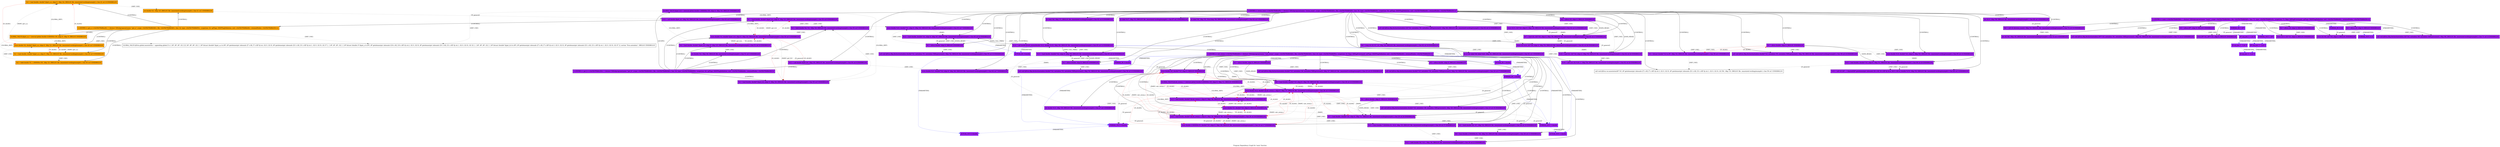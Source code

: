 digraph "Program Dependency Graph for 'main' function" {
  label="Program Dependency Graph for 'main' function";
  graph [ splines=true ]
    Node0x55b7f5db26f0 [shape="record",label="{  %3 = load double, double* @get_a.a, align 8, !dbg !24, DBGLOC file ./annotated-working/example1.c line 41 col 10 ENDDBGLOC}",enclave="orange",fillcolor="orange",style="filled"];
    Node0x55b7f5db2720 [shape="record",label="{  ret double %3, !dbg !25, DBGLOC file ./annotated-working/example1.c line 41 col 3 ENDDBGLOC}",enclave="orange",fillcolor="orange",style="filled"];
    Node0x55b7f5db2750 [shape="record",label="{  store double %2, double* @get_a.a, align 8, !dbg !23, DBGLOC file ./annotated-working/example1.c line 40 col 5 ENDDBGLOC}",enclave="orange",fillcolor="orange",style="filled"];
    Node0x55b7f5db14b0 [shape="record",label="{  %2 = fadd double %1, 1.000000e+00, !dbg !23, DBGLOC file ./annotated-working/example1.c line 40 col 5 ENDDBGLOC}",enclave="orange",fillcolor="orange",style="filled"];
    Node0x55b7f5db2830 [shape="record",label="{  %1 = load double, double* @get_a.a, align 8, !dbg !23, DBGLOC file ./annotated-working/example1.c line 40 col 5 ENDDBGLOC}",enclave="orange",fillcolor="orange",style="filled"];
    Node0x55b7f5db2930 [shape="record",label="{\<\<ENTRY\>\> get_a \<\<0x55b7f5d9bcd0\> = distinct !DISubprogram(name: \"get_a\", scope: \<0x55b7f5d9b5d0\>, file: \<0x55b7f5d9b5d0\>, line: 32, type: \<0x55b7f5d9b850\>, scopeLine: 32, spFlags: DISPFlagDefinition, unit: \<0x55b7f5d9bb48\>, retainedNodes: \<0x55b7f5d9b430\>)\>}",annotation="orange",taint="XDLINKAGE_GET_A",dbginfo="Name: get_a on line 32 column None (function)",enclave="orange",fillcolor="orange",style="filled"];
    Node0x55b7f5db03b0 [shape="record",label="{  %3 = alloca double, align 8, DBGLOC  ENDDBGLOC}",enclave="purple",fillcolor="purple",style="filled"];
    Node0x55b7f5dafbe0 [shape="record",label="{  store double %0, double* %3, align 8, DBGLOC  ENDDBGLOC}",enclave="purple",fillcolor="purple",style="filled"];
    Node0x55b7f5dc1e30 [shape="record",label="{  call void @llvm.dbg.declare(metadata double* %3, metadata !26, metadata !DIExpression()), !dbg !27, DBGLOC file ./annotated-working/example1.c line 23 col 25 ENDDBGLOC}",enclave="purple",fillcolor="purple",style="filled"];
    Node0x55b7f5dc2260 [shape="record",label="{  %6 = load double, double* %3, align 8, !dbg !30, DBGLOC file ./annotated-working/example1.c line 26 col 16 ENDDBGLOC}",enclave="purple",fillcolor="purple",style="filled"];
    Node0x55b7f5dc2230 [shape="record",label="{  %4 = alloca double, align 8, DBGLOC  ENDDBGLOC}",enclave="purple",fillcolor="purple",style="filled"];
    Node0x55b7f5dc2290 [shape="record",label="{  store double %1, double* %4, align 8, DBGLOC  ENDDBGLOC}",enclave="purple",fillcolor="purple",style="filled"];
    Node0x55b7f5dc22c0 [shape="record",label="{  call void @llvm.dbg.declare(metadata double* %4, metadata !28, metadata !DIExpression()), !dbg !29, DBGLOC file ./annotated-working/example1.c line 23 col 35 ENDDBGLOC}",enclave="purple",fillcolor="purple",style="filled"];
    Node0x55b7f5dc2320 [shape="record",label="{  %7 = load double, double* %4, align 8, !dbg !31, DBGLOC file ./annotated-working/example1.c line 26 col 20 ENDDBGLOC}",enclave="purple",fillcolor="purple",style="filled"];
    Node0x55b7f5dc2350 [shape="record",label="{  %5 = alloca double, align 8, DBGLOC  ENDDBGLOC}",enclave="purple",fillcolor="purple",style="filled"];
    Node0x55b7f5dc2380 [shape="record",label="{  call void @llvm.dbg.declare(metadata double* %5, metadata !30, metadata !DIExpression()), !dbg !32, DBGLOC file ./annotated-working/example1.c line 24 col 17 ENDDBGLOC}",enclave="purple",fillcolor="purple",style="filled"];
    Node0x55b7f5dc23b0 [shape="record",label="{  store double 2.500000e-01, double* %5, align 8, !dbg !29, DBGLOC file ./annotated-working/example1.c line 24 col 17 ENDDBGLOC}",enclave="purple",fillcolor="purple",style="filled"];
    Node0x55b7f5dc22f0 [shape="record",label="{  %10 = load double, double* @calc_ewma.c, align 8, !dbg !34, DBGLOC file ./annotated-working/example1.c line 26 col 39 ENDDBGLOC}",enclave="purple",fillcolor="purple",style="filled"];
    Node0x55b7f5dc2550 [shape="record",label="{  %13 = load double, double* @calc_ewma.c, align 8, !dbg !38, DBGLOC file ./annotated-working/example1.c line 27 col 10 ENDDBGLOC}",enclave="purple",fillcolor="purple",style="filled"];
    Node0x55b7f5dc2520 [shape="record",label="{  store double %12, double* @calc_ewma.c, align 8, !dbg !37, DBGLOC file ./annotated-working/example1.c line 26 col 5 ENDDBGLOC}",enclave="purple",fillcolor="purple",style="filled"];
    Node0x55b7f5dc26d0 [shape="record",label="{  %8 = fadd double %6, %7, !dbg !32, DBGLOC file ./annotated-working/example1.c line 26 col 18 ENDDBGLOC}",enclave="purple",fillcolor="purple",style="filled"];
    Node0x55b7f5dc2580 [shape="record",label="{  %9 = fmul double 2.500000e-01, %8, !dbg !33, DBGLOC file ./annotated-working/example1.c line 26 col 13 ENDDBGLOC}",enclave="purple",fillcolor="purple",style="filled"];
    Node0x55b7f5dc2760 [shape="record",label="{  %12 = fadd double %9, %11, !dbg !36, DBGLOC file ./annotated-working/example1.c line 26 col 23 ENDDBGLOC}",enclave="purple",fillcolor="purple",style="filled"];
    Node0x55b7f5dc2790 [shape="record",label="{  %11 = fmul double 7.500000e-01, %10, !dbg !35, DBGLOC file ./annotated-working/example1.c line 26 col 37 ENDDBGLOC}",enclave="purple",fillcolor="purple",style="filled"];
    Node0x55b7f5dc27c0 [shape="record",label="{  ret double %13, !dbg !39, DBGLOC file ./annotated-working/example1.c line 27 col 3 ENDDBGLOC}",enclave="purple",fillcolor="purple",style="filled"];
    Node0x55b7f5dc2b10 [shape="record",label="{\<\<ENTRY\>\> calc_ewma \<\<0x55b7f5d9b4d0\> = distinct !DISubprogram(name: \"calc_ewma\", scope: \<0x55b7f5d9b5d0\>, file: \<0x55b7f5d9b5d0\>, line: 23, type: \<0x55b7f5d9bf50\>, scopeLine: 23, flags: DIFlagPrototyped, spFlags: DISPFlagDefinition, unit: \<0x55b7f5d9bb48\>, retainedNodes: \<0x55b7f5d9b430\>)\>}",enclave="purple",fillcolor="purple",style="filled"];
    Node0x55b7f5dc2da0 [shape="record",color="blue",label="{FORMAL_IN: 0 double}",enclave="purple",fillcolor="purple",style="filled"];
    Node0x55b7f5dc2dd0 [shape="record",color="blue",label="{FORMAL_OUT: 0 double}",enclave="purple",fillcolor="purple",style="filled"];
    Node0x55b7f5dc2730 [shape="record",color="blue",label="{FORMAL_IN: 1 double}",enclave="purple",fillcolor="purple",style="filled"];
    Node0x55b7f5dc2700 [shape="record",color="blue",label="{FORMAL_OUT: 1 double}",enclave="purple",fillcolor="purple",style="filled"];
    Node0x55b7f5dc0220 [shape="record",label="{  %1 = load double, double* @get_b.b, align 8, !dbg !23, DBGLOC file ./annotated-working/example1.c line 50 col 8 ENDDBGLOC}",enclave="purple",fillcolor="purple",style="filled"];
    Node0x55b7f5dc0250 [shape="record",label="{  %3 = fadd double %2, %1, !dbg !24, DBGLOC file ./annotated-working/example1.c line 50 col 5 ENDDBGLOC}",enclave="purple",fillcolor="purple",style="filled"];
    Node0x55b7f5dc0280 [shape="record",label="{  store double %3, double* @get_b.b, align 8, !dbg !24, DBGLOC file ./annotated-working/example1.c line 50 col 5 ENDDBGLOC}",enclave="purple",fillcolor="purple",style="filled"];
    Node0x55b7f5dc02e0 [shape="record",label="{  %2 = load double, double* @get_b.b, align 8, !dbg !24, DBGLOC file ./annotated-working/example1.c line 50 col 5 ENDDBGLOC}",enclave="purple",fillcolor="purple",style="filled"];
    Node0x55b7f5dc0340 [shape="record",label="{  %4 = load double, double* @get_b.b, align 8, !dbg !25, DBGLOC file ./annotated-working/example1.c line 51 col 10 ENDDBGLOC}",enclave="purple",fillcolor="purple",style="filled"];
    Node0x55b7f5dc0400 [shape="record",label="{  ret double %4, !dbg !26, DBGLOC file ./annotated-working/example1.c line 51 col 3 ENDDBGLOC}",enclave="purple",fillcolor="purple",style="filled"];
    Node0x55b7f5dc0460 [shape="record",label="{\<\<ENTRY\>\> get_b \<\<0x55b7f5d8c250\> = distinct !DISubprogram(name: \"get_b\", scope: \<0x55b7f5d9b5d0\>, file: \<0x55b7f5d9b5d0\>, line: 44, type: \<0x55b7f5d9b850\>, scopeLine: 44, spFlags: DISPFlagDefinition, unit: \<0x55b7f5d9bb48\>, retainedNodes: \<0x55b7f5d9b430\>)\>}",enclave="purple",fillcolor="purple",style="filled"];
    Node0x55b7f5dcac30 [shape="record",label="{  %1 = alloca double, align 8, DBGLOC  ENDDBGLOC}",enclave="purple",fillcolor="purple",style="filled"];
    Node0x55b7f5dcac60 [shape="record",label="{  call void @llvm.dbg.declare(metadata double* %1, metadata !51, metadata !DIExpression()), !dbg !52, DBGLOC file ./annotated-working/example1.c line 55 col 10 ENDDBGLOC}",enclave="purple",fillcolor="purple",style="filled"];
    Node0x55b7f5dcad40 [shape="record",label="{  store double %10, double* %1, align 8, !dbg !44, DBGLOC file ./annotated-working/example1.c line 63 col 7 ENDDBGLOC}",enclave="purple",fillcolor="purple",style="filled"];
    Node0x55b7f5dcada0 [shape="record",label="{  %12 = load double, double* %1, align 8, !dbg !47, DBGLOC file ./annotated-working/example1.c line 65 col 22 ENDDBGLOC}",enclave="purple",fillcolor="purple",style="filled"];
    Node0x55b7f5dcad70 [shape="record",label="{  %2 = alloca double, align 8, DBGLOC  ENDDBGLOC}",enclave="purple",fillcolor="purple",style="filled"];
    Node0x55b7f5dcadd0 [shape="record",label="{  call void @llvm.dbg.declare(metadata double* %2, metadata !53, metadata !DIExpression()), !dbg !54, DBGLOC file ./annotated-working/example1.c line 56 col 10 ENDDBGLOC}",enclave="purple",fillcolor="purple",style="filled"];
    Node0x55b7f5dcae00 [shape="record",label="{  store double %11, double* %2, align 8, !dbg !46, DBGLOC file ./annotated-working/example1.c line 64 col 7 ENDDBGLOC}",enclave="purple",fillcolor="purple",style="filled"];
    Node0x55b7f5dcae60 [shape="record",label="{  %13 = load double, double* %2, align 8, !dbg !48, DBGLOC file ./annotated-working/example1.c line 65 col 24 ENDDBGLOC}",enclave="purple",fillcolor="purple",style="filled"];
    Node0x55b7f5dcae30 [shape="record",label="{  %3 = alloca double, align 8, DBGLOC  ENDDBGLOC}",annotation="purple",taint="PURPLE",dbginfo="Name: ewma on line 59 column None (local)",enclave="purple",fillcolor="purple",style="filled"];
    Node0x55b7f5dcaee0 [shape="record",label="{  call void @llvm.dbg.declare(metadata double* %3, metadata !55, metadata !DIExpression()), !dbg !56, DBGLOC file ./annotated-working/example1.c line 59 col 10 ENDDBGLOC}",enclave="purple",fillcolor="purple",style="filled"];
    Node0x55b7f5dcaf10 [shape="record",label="{  %5 = bitcast double* %3 to i8*, !dbg !33, DBGLOC file ./annotated-working/example1.c line 59 col 3 ENDDBGLOC}",enclave="purple",fillcolor="purple",style="filled"];
    Node0x55b7f5dcaf70 [shape="record",label="{  store double %14, double* %3, align 8, !dbg !50, DBGLOC file ./annotated-working/example1.c line 65 col 10 ENDDBGLOC}",enclave="purple",fillcolor="purple",style="filled"];
    Node0x55b7f5dcaf40 [shape="record",label="{  %15 = load double, double* %3, align 8, !dbg !51, DBGLOC file ./annotated-working/example1.c line 66 col 20 ENDDBGLOC}",enclave="purple",fillcolor="purple",style="filled"];
    Node0x55b7f5dcb030 [shape="record",label="{  %4 = alloca i32, align 4, DBGLOC  ENDDBGLOC}",enclave="purple",fillcolor="purple",style="filled"];
    Node0x55b7f5dcb060 [shape="record",label="{  call void @llvm.dbg.declare(metadata i32* %4, metadata !58, metadata !DIExpression()), !dbg !60, DBGLOC file ./annotated-working/example1.c line 62 col 12 ENDDBGLOC}",enclave="purple",fillcolor="purple",style="filled"];
    Node0x55b7f5dcb090 [shape="record",label="{  store i32 0, i32* %4, align 4, !dbg !36, DBGLOC file ./annotated-working/example1.c line 62 col 12 ENDDBGLOC}",enclave="purple",fillcolor="purple",style="filled"];
    Node0x55b7f5dcb0f0 [shape="record",label="{  %7 = load i32, i32* %4, align 4, !dbg !38, DBGLOC file ./annotated-working/example1.c line 62 col 17 ENDDBGLOC}",enclave="purple",fillcolor="purple",style="filled"];
    Node0x55b7f5dcb0c0 [shape="record",label="{  %18 = load i32, i32* %4, align 4, !dbg !54, DBGLOC file ./annotated-working/example1.c line 62 col 26 ENDDBGLOC}",enclave="purple",fillcolor="purple",style="filled"];
    Node0x55b7f5dcb1b0 [shape="record",label="{  store i32 %19, i32* %4, align 4, !dbg !54, DBGLOC file ./annotated-working/example1.c line 62 col 26 ENDDBGLOC}",enclave="purple",fillcolor="purple",style="filled"];
    Node0x55b7f5dcb210 [shape="record",label="{  call void @llvm.var.annotation(i8* %5, i8* getelementptr inbounds ([7 x i8], [7 x i8]* @.str.3, i32 0, i32 0), i8* getelementptr inbounds ([31 x i8], [31 x i8]* @.str.1, i32 0, i32 0), i32 59), !dbg !33, DBGLOC file ./annotated-working/example1.c line 59 col 3 ENDDBGLOC}"];
    Node0x55b7f5dcb2a0 [shape="record",label="{  %8 = icmp slt i32 %7, 10, !dbg !40, DBGLOC file ./annotated-working/example1.c line 62 col 19 ENDDBGLOC}",enclave="purple",fillcolor="purple",style="filled"];
    Node0x55b7f5dcb1e0 [shape="record",label="{  br i1 %8, label %9, label %20, !dbg !41, DBGLOC file ./annotated-working/example1.c line 62 col 3 ENDDBGLOC}",enclave="purple",fillcolor="purple",style="filled"];
    Node0x55b7f5dcb2d0 [shape="record",label="{  %10 = call double @get_a(), !dbg !42, DBGLOC file ./annotated-working/example1.c line 63 col 9 ENDDBGLOC}",enclave="purple",fillcolor="purple",style="filled",dbginfo="Name: None on line 63 column 9 in file ./annotated-working/example1.c (local)"];
    Node0x55b7f5dcb300 [shape="record",label="{  %11 = call double @get_b(), !dbg !45, DBGLOC file ./annotated-working/example1.c line 64 col 9 ENDDBGLOC}",enclave="purple",fillcolor="purple",style="filled"];
    Node0x55b7f5dcb380 [shape="record",label="{  %14 = call double @calc_ewma(double %12, double %13), !dbg !49, DBGLOC file ./annotated-working/example1.c line 65 col 12 ENDDBGLOC}",enclave="purple",fillcolor="purple",style="filled"];
    Node0x55b7f5dcb350 [shape="record",label="{  %16 = call i32 (i8*, ...) @printf(i8* getelementptr inbounds ([4 x i8], [4 x i8]* @.str.4, i64 0, i64 0), double %15), !dbg !52, DBGLOC file ./annotated-working/example1.c line 66 col 5 ENDDBGLOC}",enclave="purple",fillcolor="purple",style="filled"];
    Node0x55b7f5dcb500 [shape="record",label="{  %19 = add nsw i32 %18, 1, !dbg !54, DBGLOC file ./annotated-working/example1.c line 62 col 26 ENDDBGLOC}",enclave="purple",fillcolor="purple",style="filled"];
    Node0x55b7f5dc6760 [shape="record",label="{\<\<ENTRY\>\> ewma_main \<\<0x55b7f5d8eaf0\> = distinct !DISubprogram(name: \"ewma_main\", scope: \<0x55b7f5d9b5d0\>, file: \<0x55b7f5d9b5d0\>, line: 54, type: \<0x55b7f5d8f030\>, scopeLine: 54, spFlags: DISPFlagDefinition, unit: \<0x55b7f5d9bb48\>, retainedNodes: \<0x55b7f5d9b430\>)\>}",enclave="purple",fillcolor="purple",style="filled"];
    Node0x55b7f5dc6790 [shape="record",label="{  br label %6, !dbg !37, DBGLOC file ./annotated-working/example1.c line 62 col 8 ENDDBGLOC}",enclave="purple",fillcolor="purple",style="filled"];
    Node0x55b7f5dc68a0 [shape="record",label="{  br label %17, !dbg !53, DBGLOC file ./annotated-working/example1.c line 67 col 3 ENDDBGLOC}",enclave="purple",fillcolor="purple",style="filled"];
    Node0x55b7f5dc68d0 [shape="record",label="{  br label %6, !dbg !55, !llvm.loop !56, DBGLOC file ./annotated-working/example1.c line 62 col 3 ENDDBGLOC}",enclave="purple",fillcolor="purple",style="filled"];
    Node0x55b7f5dc6900 [shape="record",label="{  ret i32 0, !dbg !58, DBGLOC file ./annotated-working/example1.c line 68 col 3 ENDDBGLOC}",enclave="purple",fillcolor="purple",style="filled"];
    Node0x55b7f5dc7ae0 [shape="record",label="{  %3 = alloca i32, align 4, DBGLOC  ENDDBGLOC}",enclave="purple",fillcolor="purple",style="filled"];
    Node0x55b7f5dc70e0 [shape="record",label="{  store i32 0, i32* %3, align 4, DBGLOC  ENDDBGLOC}",enclave="purple",fillcolor="purple",style="filled"];
    Node0x55b7f5dc7140 [shape="record",label="{  %4 = alloca i32, align 4, DBGLOC  ENDDBGLOC}",enclave="purple",fillcolor="purple",style="filled"];
    Node0x55b7f5dc7170 [shape="record",label="{  store i32 %0, i32* %4, align 4, DBGLOC  ENDDBGLOC}",enclave="purple",fillcolor="purple",style="filled"];
    Node0x55b7f5dc71a0 [shape="record",label="{  call void @llvm.dbg.declare(metadata i32* %4, metadata !89, metadata !DIExpression()), !dbg !90, DBGLOC file ./annotated-working/example1.c line 71 col 14 ENDDBGLOC}",enclave="purple",fillcolor="purple",style="filled"];
    Node0x55b7f5dc7200 [shape="record",label="{  %5 = alloca i8**, align 8, DBGLOC  ENDDBGLOC}",enclave="purple",fillcolor="purple",style="filled"];
    Node0x55b7f5dc7230 [shape="record",label="{  store i8** %1, i8*** %5, align 8, DBGLOC  ENDDBGLOC}",enclave="purple",fillcolor="purple",style="filled"];
    Node0x55b7f5dc7260 [shape="record",label="{  call void @llvm.dbg.declare(metadata i8*** %5, metadata !91, metadata !DIExpression()), !dbg !92, DBGLOC file ./annotated-working/example1.c line 71 col 27 ENDDBGLOC}",enclave="purple",fillcolor="purple",style="filled"];
    Node0x55b7f5dc7110 [shape="record",label="{  %6 = call i32 @ewma_main(), !dbg !34, DBGLOC file ./annotated-working/example1.c line 72 col 10 ENDDBGLOC}",enclave="purple",fillcolor="purple",style="filled"];
    Node0x55b7f5dc72c0 [shape="record",label="{  ret i32 %6, !dbg !35, DBGLOC file ./annotated-working/example1.c line 72 col 3 ENDDBGLOC}",enclave="purple",fillcolor="purple",style="filled"];
    Node0x55b7f5dc7320 [shape="record",label="{\<\<ENTRY\>\> main \<\<0x55b7f5d94590\> = distinct !DISubprogram(name: \"main\", scope: \<0x55b7f5d9b5d0\>, file: \<0x55b7f5d9b5d0\>, line: 71, type: \<0x55b7f5d961c0\>, scopeLine: 71, flags: DIFlagPrototyped, spFlags: DISPFlagDefinition, unit: \<0x55b7f5d9bb48\>, retainedNodes: \<0x55b7f5d9b430\>)\>}",enclave="purple",fillcolor="purple",style="filled"];
    Node0x55b7f5dc77e0 [shape="record",color="blue",label="{FORMAL_IN: 1 i8**}",enclave="purple",fillcolor="purple",style="filled"];
    Node0x55b7f5dc7810 [shape="record",color="blue",label="{i8* arg_pos: 1 - f_id: 0}",enclave="purple",fillcolor="purple",style="filled"];
    Node0x55b7f5dc7840 [shape="record",color="blue",label="{i8 arg_pos: 1 - f_id: 0}",enclave="purple",fillcolor="purple",style="filled"];
    Node0x55b7f5dc7870 [shape="record",color="blue",label="{FORMAL_OUT: 1 i8**}",enclave="purple",fillcolor="purple",style="filled"];
    Node0x55b7f5dc78a0 [shape="record",color="blue",label="{i8* arg_pos: 1 - f_id: 0}",enclave="purple",fillcolor="purple",style="filled"];
    Node0x55b7f5dc78d0 [shape="record",color="blue",label="{i8 arg_pos: 1 - f_id: 0}",enclave="purple",fillcolor="purple",style="filled"];
    Node0x55b7f5dc7900 [shape="record",color="blue",label="{FORMAL_IN: 0 i32}",enclave="purple",fillcolor="purple",style="filled"];
    Node0x55b7f5dc7930 [shape="record",color="blue",label="{FORMAL_OUT: 0 i32}",enclave="purple",fillcolor="purple",style="filled"];
    Node0x55b7f5dc30f0 [shape="record",label="{GLOBAL_VALUE:@get_a.a = internal global double 0.000000e+00, align 8, !dbg !0, DBGLOC  ENDDBGLOC}",annotation="orange",taint="ORANGE",dbginfo="Name: a on line 37 column None (local)",enclave="orange",fillcolor="orange",style="filled"];
    Node0x55b7f5dc3120 [shape="record",label="{GLOBAL_VALUE:@get_b.b = internal global double 1.000000e+00, align 8, !dbg !16, DBGLOC  ENDDBGLOC}",annotation="purple",taint="PURPLE",dbginfo="Name: b on line 47 column None (local)",enclave="purple",fillcolor="purple",style="filled"];
    Node0x55b7f5dc3150 [shape="record",label="{GLOBAL_VALUE:@calc_ewma.c = internal global double 0.000000e+00, align 8, !dbg !11, DBGLOC  ENDDBGLOC}",enclave="purple",fillcolor="purple",style="filled"];
    Node0x55b7f5dc3180 [shape="record",label="{GLOBAL_VALUE:@llvm.global.annotations = appending global [3 x \{ i8*, i8*, i8*, i32 \}] [\{ i8*, i8*, i8*, i32 \} \{ i8* bitcast (double* @get_a.a to i8*), i8* getelementptr inbounds ([7 x i8], [7 x i8]* @.str, i32 0, i32 0), i8* getelementptr inbounds ([31 x i8], [31 x i8]* @.str.1, i32 0, i32 0), i32 37 \}, \{ i8*, i8*, i8*, i32 \} \{ i8* bitcast (double ()* @get_a to i8*), i8* getelementptr inbounds ([16 x i8], [16 x i8]* @.str.2, i32 0, i32 0), i8* getelementptr inbounds ([31 x i8], [31 x i8]* @.str.1, i32 0, i32 0), i32 32 \}, \{ i8*, i8*, i8*, i32 \} \{ i8* bitcast (double* @get_b.b to i8*), i8* getelementptr inbounds ([7 x i8], [7 x i8]* @.str.3, i32 0, i32 0), i8* getelementptr inbounds ([31 x i8], [31 x i8]* @.str.1, i32 0, i32 0), i32 47 \}], section \"llvm.metadata\", DBGLOC  ENDDBGLOC}"];
    Node0x55b7f5dc3a00 [shape="record",color="blue",label="{ACTUAL_IN: 0 double}",enclave="purple",fillcolor="purple",style="filled"];
    Node0x55b7f5dcb3b0 [shape="record",color="blue",label="{ACTUAL_IN: 1 double}",enclave="purple",fillcolor="purple",style="filled"];
    Node0x55b7f5dcb3e0 [shape="record",color="blue",label="{ACTUAL_OUT: 0 double}",enclave="purple",fillcolor="purple",style="filled"];
    Node0x55b7f5dc3b40 [shape="record",color="blue",label="{ACTUAL_OUT: 1 double}",enclave="purple",fillcolor="purple",style="filled"];
    Node0x55b7f5db26f0 -> Node0x55b7f5db2720[style="dotted",label="{DEF_USE}"];
    Node0x55b7f5db26f0 -> Node0x55b7f5db2750[style="dotted",label="{D_ALIAS}",color="red",penwidth="2.0"];
    Node0x55b7f5db2720 -> Node0x55b7f5dcb2d0[style="dotted",label="{D_general}"];
    Node0x55b7f5db2750 -> Node0x55b7f5db2830[style="dotted",label="{RAW} get_a.a"];
    Node0x55b7f5db2750 -> Node0x55b7f5db26f0[style="dotted",label="{RAW} get_a.a"];
    Node0x55b7f5db2750 -> Node0x55b7f5db2830[style="dotted",label="{D_ALIAS}",color="red",penwidth="2.0"];
    Node0x55b7f5db2750 -> Node0x55b7f5db26f0[style="dotted",label="{D_ALIAS}",color="red",penwidth="2.0"];
    Node0x55b7f5db14b0 -> Node0x55b7f5db2750[style="dotted",label="{DEF_USE}"];
    Node0x55b7f5db2830 -> Node0x55b7f5db14b0[style="dotted",label="{DEF_USE}"];
    Node0x55b7f5db2830 -> Node0x55b7f5db2750[style="dotted",label="{D_ALIAS}",color="red",penwidth="2.0"];
    Node0x55b7f5db2930 -> Node0x55b7f5db26f0[label="{CONTROL}"];
    Node0x55b7f5db2930 -> Node0x55b7f5db2720[label="{CONTROL}"];
    Node0x55b7f5db2930 -> Node0x55b7f5db14b0[label="{CONTROL}"];
    Node0x55b7f5db2930 -> Node0x55b7f5db2750[label="{CONTROL}"];
    Node0x55b7f5db2930 -> Node0x55b7f5db2830[label="{CONTROL}"];
    Node0x55b7f5db2930 -> Node0x55b7f5dc3180[style="dotted",label="{DEF_USE}"];
    Node0x55b7f5db03b0 -> Node0x55b7f5dafbe0[style="dotted",label="{DEF_USE}"];
    Node0x55b7f5db03b0 -> Node0x55b7f5dc1e30[style="dotted",label="{DEF_USE}"];
    Node0x55b7f5db03b0 -> Node0x55b7f5dc2260[style="dotted",label="{DEF_USE}"];
    Node0x55b7f5db03b0 -> Node0x55b7f5dc2260[label="{DATA_READ}"];
    Node0x55b7f5dafbe0 -> Node0x55b7f5dc2260[style="dotted",label="{RAW}"];
    Node0x55b7f5dafbe0 -> Node0x55b7f5dc22f0[style="dotted",label="{RAW} calc_ewma.c"];
    Node0x55b7f5dafbe0 -> Node0x55b7f5dc2550[style="dotted",label="{RAW} calc_ewma.c"];
    Node0x55b7f5dafbe0 -> Node0x55b7f5dc22f0[style="dotted",label="{D_ALIAS}",color="red",penwidth="2.0"];
    Node0x55b7f5dafbe0 -> Node0x55b7f5dc2550[style="dotted",label="{D_ALIAS}",color="red",penwidth="2.0"];
    Node0x55b7f5dafbe0 -> Node0x55b7f5dc2520[style="dotted",label="{D_ALIAS}",color="red",penwidth="2.0"];
    Node0x55b7f5dc2260 -> Node0x55b7f5dc26d0[style="dotted",label="{DEF_USE}"];
    Node0x55b7f5dc2260 -> Node0x55b7f5dc2520[style="dotted",label="{D_ALIAS}",color="red",penwidth="2.0"];
    Node0x55b7f5dc2260 -> Node0x55b7f5dc2dd0[style="dotted",label="{D_general}"];
    Node0x55b7f5dc2260 -> Node0x55b7f5dc2700[style="dotted",label="{D_general}"];
    Node0x55b7f5dc2230 -> Node0x55b7f5dc2290[style="dotted",label="{DEF_USE}"];
    Node0x55b7f5dc2230 -> Node0x55b7f5dc22c0[style="dotted",label="{DEF_USE}"];
    Node0x55b7f5dc2230 -> Node0x55b7f5dc2320[style="dotted",label="{DEF_USE}"];
    Node0x55b7f5dc2230 -> Node0x55b7f5dc2320[label="{DATA_READ}"];
    Node0x55b7f5dc2290 -> Node0x55b7f5dc2320[style="dotted",label="{RAW}"];
    Node0x55b7f5dc2290 -> Node0x55b7f5dc22f0[style="dotted",label="{RAW} calc_ewma.c"];
    Node0x55b7f5dc2290 -> Node0x55b7f5dc2550[style="dotted",label="{RAW} calc_ewma.c"];
    Node0x55b7f5dc2290 -> Node0x55b7f5dc22f0[style="dotted",label="{D_ALIAS}",color="red",penwidth="2.0"];
    Node0x55b7f5dc2290 -> Node0x55b7f5dc2550[style="dotted",label="{D_ALIAS}",color="red",penwidth="2.0"];
    Node0x55b7f5dc2290 -> Node0x55b7f5dc2520[style="dotted",label="{D_ALIAS}",color="red",penwidth="2.0"];
    Node0x55b7f5dc2320 -> Node0x55b7f5dc26d0[style="dotted",label="{DEF_USE}"];
    Node0x55b7f5dc2320 -> Node0x55b7f5dc2520[style="dotted",label="{D_ALIAS}",color="red",penwidth="2.0"];
    Node0x55b7f5dc2320 -> Node0x55b7f5dc2dd0[style="dotted",label="{D_general}"];
    Node0x55b7f5dc2320 -> Node0x55b7f5dc2700[style="dotted",label="{D_general}"];
    Node0x55b7f5dc2350 -> Node0x55b7f5dc2380[style="dotted",label="{DEF_USE}"];
    Node0x55b7f5dc2350 -> Node0x55b7f5dc23b0[style="dotted",label="{DEF_USE}"];
    Node0x55b7f5dc23b0 -> Node0x55b7f5dc22f0[style="dotted",label="{RAW} calc_ewma.c"];
    Node0x55b7f5dc23b0 -> Node0x55b7f5dc2550[style="dotted",label="{RAW} calc_ewma.c"];
    Node0x55b7f5dc23b0 -> Node0x55b7f5dc22f0[style="dotted",label="{D_ALIAS}",color="red",penwidth="2.0"];
    Node0x55b7f5dc23b0 -> Node0x55b7f5dc2550[style="dotted",label="{D_ALIAS}",color="red",penwidth="2.0"];
    Node0x55b7f5dc23b0 -> Node0x55b7f5dc2520[style="dotted",label="{D_ALIAS}",color="red",penwidth="2.0"];
    Node0x55b7f5dc22f0 -> Node0x55b7f5dc2790[style="dotted",label="{DEF_USE}"];
    Node0x55b7f5dc22f0 -> Node0x55b7f5dafbe0[style="dotted",label="{D_ALIAS}",color="red",penwidth="2.0"];
    Node0x55b7f5dc22f0 -> Node0x55b7f5dc2290[style="dotted",label="{D_ALIAS}",color="red",penwidth="2.0"];
    Node0x55b7f5dc22f0 -> Node0x55b7f5dc23b0[style="dotted",label="{D_ALIAS}",color="red",penwidth="2.0"];
    Node0x55b7f5dc22f0 -> Node0x55b7f5dc2520[style="dotted",label="{D_ALIAS}",color="red",penwidth="2.0"];
    Node0x55b7f5dc22f0 -> Node0x55b7f5dc2dd0[style="dotted",label="{D_general}"];
    Node0x55b7f5dc22f0 -> Node0x55b7f5dc2700[style="dotted",label="{D_general}"];
    Node0x55b7f5dc2550 -> Node0x55b7f5dc27c0[style="dotted",label="{DEF_USE}"];
    Node0x55b7f5dc2550 -> Node0x55b7f5dafbe0[style="dotted",label="{D_ALIAS}",color="red",penwidth="2.0"];
    Node0x55b7f5dc2550 -> Node0x55b7f5dc2290[style="dotted",label="{D_ALIAS}",color="red",penwidth="2.0"];
    Node0x55b7f5dc2550 -> Node0x55b7f5dc23b0[style="dotted",label="{D_ALIAS}",color="red",penwidth="2.0"];
    Node0x55b7f5dc2550 -> Node0x55b7f5dc2520[style="dotted",label="{D_ALIAS}",color="red",penwidth="2.0"];
    Node0x55b7f5dc2550 -> Node0x55b7f5dc2dd0[style="dotted",label="{D_general}"];
    Node0x55b7f5dc2550 -> Node0x55b7f5dc2700[style="dotted",label="{D_general}"];
    Node0x55b7f5dc2520 -> Node0x55b7f5dc2260[style="dotted",label="{RAW}"];
    Node0x55b7f5dc2520 -> Node0x55b7f5dc2320[style="dotted",label="{RAW}"];
    Node0x55b7f5dc2520 -> Node0x55b7f5dc22f0[style="dotted",label="{RAW} calc_ewma.c"];
    Node0x55b7f5dc2520 -> Node0x55b7f5dc2550[style="dotted",label="{RAW} calc_ewma.c"];
    Node0x55b7f5dc2520 -> Node0x55b7f5dafbe0[style="dotted",label="{D_ALIAS}",color="red",penwidth="2.0"];
    Node0x55b7f5dc2520 -> Node0x55b7f5dc2290[style="dotted",label="{D_ALIAS}",color="red",penwidth="2.0"];
    Node0x55b7f5dc2520 -> Node0x55b7f5dc23b0[style="dotted",label="{D_ALIAS}",color="red",penwidth="2.0"];
    Node0x55b7f5dc2520 -> Node0x55b7f5dc2260[style="dotted",label="{D_ALIAS}",color="red",penwidth="2.0"];
    Node0x55b7f5dc2520 -> Node0x55b7f5dc2320[style="dotted",label="{D_ALIAS}",color="red",penwidth="2.0"];
    Node0x55b7f5dc2520 -> Node0x55b7f5dc22f0[style="dotted",label="{D_ALIAS}",color="red",penwidth="2.0"];
    Node0x55b7f5dc2520 -> Node0x55b7f5dc2550[style="dotted",label="{D_ALIAS}",color="red",penwidth="2.0"];
    Node0x55b7f5dc26d0 -> Node0x55b7f5dc2580[style="dotted",label="{DEF_USE}"];
    Node0x55b7f5dc2580 -> Node0x55b7f5dc2760[style="dotted",label="{DEF_USE}"];
    Node0x55b7f5dc2760 -> Node0x55b7f5dc2520[style="dotted",label="{DEF_USE}"];
    Node0x55b7f5dc2790 -> Node0x55b7f5dc2760[style="dotted",label="{DEF_USE}"];
    Node0x55b7f5dc27c0 -> Node0x55b7f5dcb380[style="dotted",label="{D_general}"];
    Node0x55b7f5dc2b10 -> Node0x55b7f5db03b0[label="{CONTROL}"];
    Node0x55b7f5dc2b10 -> Node0x55b7f5dc2230[label="{CONTROL}"];
    Node0x55b7f5dc2b10 -> Node0x55b7f5dc2350[label="{CONTROL}"];
    Node0x55b7f5dc2b10 -> Node0x55b7f5dafbe0[label="{CONTROL}"];
    Node0x55b7f5dc2b10 -> Node0x55b7f5dc1e30[label="{CONTROL}"];
    Node0x55b7f5dc2b10 -> Node0x55b7f5dc2290[label="{CONTROL}"];
    Node0x55b7f5dc2b10 -> Node0x55b7f5dc22c0[label="{CONTROL}"];
    Node0x55b7f5dc2b10 -> Node0x55b7f5dc2380[label="{CONTROL}"];
    Node0x55b7f5dc2b10 -> Node0x55b7f5dc23b0[label="{CONTROL}"];
    Node0x55b7f5dc2b10 -> Node0x55b7f5dc2260[label="{CONTROL}"];
    Node0x55b7f5dc2b10 -> Node0x55b7f5dc2320[label="{CONTROL}"];
    Node0x55b7f5dc2b10 -> Node0x55b7f5dc26d0[label="{CONTROL}"];
    Node0x55b7f5dc2b10 -> Node0x55b7f5dc2580[label="{CONTROL}"];
    Node0x55b7f5dc2b10 -> Node0x55b7f5dc22f0[label="{CONTROL}"];
    Node0x55b7f5dc2b10 -> Node0x55b7f5dc2790[label="{CONTROL}"];
    Node0x55b7f5dc2b10 -> Node0x55b7f5dc2760[label="{CONTROL}"];
    Node0x55b7f5dc2b10 -> Node0x55b7f5dc2520[label="{CONTROL}"];
    Node0x55b7f5dc2b10 -> Node0x55b7f5dc2550[label="{CONTROL}"];
    Node0x55b7f5dc2b10 -> Node0x55b7f5dc27c0[label="{CONTROL}"];
    Node0x55b7f5dc2b10 -> Node0x55b7f5dc2da0[style="dashed",color="blue",label="{PARAMETER}"];
    Node0x55b7f5dc2b10 -> Node0x55b7f5dc2dd0[style="dashed",color="blue",label="{PARAMETER}"];
    Node0x55b7f5dc2b10 -> Node0x55b7f5dc2730[style="dashed",color="blue",label="{PARAMETER}"];
    Node0x55b7f5dc2b10 -> Node0x55b7f5dc2700[style="dashed",color="blue",label="{PARAMETER}"];
    Node0x55b7f5dc2da0 -> Node0x55b7f5dc2dd0[style="dashed",color="blue",label="{PARAMETER}"];
    Node0x55b7f5dc2da0 -> Node0x55b7f5dafbe0[style="dotted",label="{D_general}"];
    Node0x55b7f5dc2dd0 -> Node0x55b7f5dcb3e0[style="dashed",color="blue",label="{PARAMETER}"];
    Node0x55b7f5dc2730 -> Node0x55b7f5dc2700[style="dashed",color="blue",label="{PARAMETER}"];
    Node0x55b7f5dc2730 -> Node0x55b7f5dc2290[style="dotted",label="{D_general}"];
    Node0x55b7f5dc2700 -> Node0x55b7f5dc3b40[style="dashed",color="blue",label="{PARAMETER}"];
    Node0x55b7f5dc0220 -> Node0x55b7f5dc0250[style="dotted",label="{DEF_USE}"];
    Node0x55b7f5dc0220 -> Node0x55b7f5dc0280[style="dotted",label="{D_ALIAS}",color="red",penwidth="2.0"];
    Node0x55b7f5dc0250 -> Node0x55b7f5dc0280[style="dotted",label="{DEF_USE}"];
    Node0x55b7f5dc0280 -> Node0x55b7f5dc0220[style="dotted",label="{RAW} get_b.b"];
    Node0x55b7f5dc0280 -> Node0x55b7f5dc02e0[style="dotted",label="{RAW} get_b.b"];
    Node0x55b7f5dc0280 -> Node0x55b7f5dc0340[style="dotted",label="{RAW} get_b.b"];
    Node0x55b7f5dc0280 -> Node0x55b7f5dc0220[style="dotted",label="{D_ALIAS}",color="red",penwidth="2.0"];
    Node0x55b7f5dc0280 -> Node0x55b7f5dc02e0[style="dotted",label="{D_ALIAS}",color="red",penwidth="2.0"];
    Node0x55b7f5dc0280 -> Node0x55b7f5dc0340[style="dotted",label="{D_ALIAS}",color="red",penwidth="2.0"];
    Node0x55b7f5dc02e0 -> Node0x55b7f5dc0250[style="dotted",label="{DEF_USE}"];
    Node0x55b7f5dc02e0 -> Node0x55b7f5dc0280[style="dotted",label="{D_ALIAS}",color="red",penwidth="2.0"];
    Node0x55b7f5dc0340 -> Node0x55b7f5dc0400[style="dotted",label="{DEF_USE}"];
    Node0x55b7f5dc0340 -> Node0x55b7f5dc0280[style="dotted",label="{D_ALIAS}",color="red",penwidth="2.0"];
    Node0x55b7f5dc0400 -> Node0x55b7f5dcb300[style="dotted",label="{D_general}"];
    Node0x55b7f5dc0460 -> Node0x55b7f5dc0220[label="{CONTROL}"];
    Node0x55b7f5dc0460 -> Node0x55b7f5dc02e0[label="{CONTROL}"];
    Node0x55b7f5dc0460 -> Node0x55b7f5dc0250[label="{CONTROL}"];
    Node0x55b7f5dc0460 -> Node0x55b7f5dc0280[label="{CONTROL}"];
    Node0x55b7f5dc0460 -> Node0x55b7f5dc0340[label="{CONTROL}"];
    Node0x55b7f5dc0460 -> Node0x55b7f5dc0400[label="{CONTROL}"];
    Node0x55b7f5dcac30 -> Node0x55b7f5dcac60[style="dotted",label="{DEF_USE}"];
    Node0x55b7f5dcac30 -> Node0x55b7f5dcad40[style="dotted",label="{DEF_USE}"];
    Node0x55b7f5dcac30 -> Node0x55b7f5dcada0[style="dotted",label="{DEF_USE}"];
    Node0x55b7f5dcac30 -> Node0x55b7f5dcada0[label="{DATA_READ}"];
    Node0x55b7f5dcad40 -> Node0x55b7f5dcada0[style="dotted",label="{RAW}"];
    Node0x55b7f5dcada0 -> Node0x55b7f5dcac30[style="dotted",label="{D_general}"];
    Node0x55b7f5dcada0 -> Node0x55b7f5dcb380[style="dotted",label="{DEF_USE}"];
    Node0x55b7f5dcada0 -> Node0x55b7f5dc3a00[style="dashed",color="blue",label="{PARAMETER}"];
    Node0x55b7f5dcad70 -> Node0x55b7f5dcadd0[style="dotted",label="{DEF_USE}"];
    Node0x55b7f5dcad70 -> Node0x55b7f5dcae00[style="dotted",label="{DEF_USE}"];
    Node0x55b7f5dcad70 -> Node0x55b7f5dcae60[style="dotted",label="{DEF_USE}"];
    Node0x55b7f5dcad70 -> Node0x55b7f5dcae60[label="{DATA_READ}"];
    Node0x55b7f5dcae00 -> Node0x55b7f5dcae60[style="dotted",label="{RAW}"];
    Node0x55b7f5dcae60 -> Node0x55b7f5dcad70[style="dotted",label="{D_general}"];
    Node0x55b7f5dcae60 -> Node0x55b7f5dcb380[style="dotted",label="{DEF_USE}"];
    Node0x55b7f5dcae60 -> Node0x55b7f5dcb3b0[style="dashed",color="blue",label="{PARAMETER}"];
    Node0x55b7f5dcae30 -> Node0x55b7f5dcaee0[style="dotted",label="{DEF_USE}"];
    Node0x55b7f5dcae30 -> Node0x55b7f5dcaf10[style="dotted",label="{DEF_USE}"];
    Node0x55b7f5dcae30 -> Node0x55b7f5dcaf70[style="dotted",label="{DEF_USE}"];
    Node0x55b7f5dcae30 -> Node0x55b7f5dcaf40[style="dotted",label="{DEF_USE}"];
    Node0x55b7f5dcae30 -> Node0x55b7f5dcaf40[label="{DATA_READ}"];
    Node0x55b7f5dcae30 -> Node0x55b7f5dcaf10[style="dotted",label="{D_ALIAS}",color="red",penwidth="2.0"];
    Node0x55b7f5dcaf10 -> Node0x55b7f5dcb210[style="dotted",label="{DEF_USE}"];
    Node0x55b7f5dcaf10 -> Node0x55b7f5dcae30[style="dotted",label="{D_ALIAS}",color="red",penwidth="2.0"];
    Node0x55b7f5dcaf70 -> Node0x55b7f5dcaf40[style="dotted",label="{RAW}"];
    Node0x55b7f5dcaf40 -> Node0x55b7f5dcb210[style="dotted",label="{D_general}"];
    Node0x55b7f5dcaf40 -> Node0x55b7f5dcb350[style="dotted",label="{D_general}"];
    Node0x55b7f5dcaf40 -> Node0x55b7f5dcb350[style="dotted",label="{DEF_USE}"];
    Node0x55b7f5dcb030 -> Node0x55b7f5dcb060[style="dotted",label="{DEF_USE}"];
    Node0x55b7f5dcb030 -> Node0x55b7f5dcb090[style="dotted",label="{DEF_USE}"];
    Node0x55b7f5dcb030 -> Node0x55b7f5dcb0f0[style="dotted",label="{DEF_USE}"];
    Node0x55b7f5dcb030 -> Node0x55b7f5dcb0f0[label="{DATA_READ}"];
    Node0x55b7f5dcb030 -> Node0x55b7f5dcb0c0[style="dotted",label="{DEF_USE}"];
    Node0x55b7f5dcb030 -> Node0x55b7f5dcb0c0[label="{DATA_READ}"];
    Node0x55b7f5dcb030 -> Node0x55b7f5dcb1b0[style="dotted",label="{DEF_USE}"];
    Node0x55b7f5dcb090 -> Node0x55b7f5dcb0f0[style="dotted",label="{RAW}"];
    Node0x55b7f5dcb090 -> Node0x55b7f5dcb0c0[style="dotted",label="{RAW}"];
    Node0x55b7f5dcb0f0 -> Node0x55b7f5dcb090[style="dotted",label="{D_general}"];
    Node0x55b7f5dcb0f0 -> Node0x55b7f5dcb1b0[style="dotted",label="{D_general}"];
    Node0x55b7f5dcb0f0 -> Node0x55b7f5dcb2a0[style="dotted",label="{DEF_USE}"];
    Node0x55b7f5dcb0c0 -> Node0x55b7f5dcb0f0[style="dotted",label="{D_general}"];
    Node0x55b7f5dcb0c0 -> Node0x55b7f5dcb500[style="dotted",label="{DEF_USE}"];
    Node0x55b7f5dcb1b0 -> Node0x55b7f5dcb0f0[style="dotted",label="{RAW}"];
    Node0x55b7f5dcb1b0 -> Node0x55b7f5dcb0c0[style="dotted",label="{RAW}"];
    Node0x55b7f5dcb2a0 -> Node0x55b7f5dcb1e0[style="dotted",label="{DEF_USE}"];
    Node0x55b7f5dcb2d0 -> Node0x55b7f5dcad40[style="dotted",label="{DEF_USE}"];
    Node0x55b7f5dcb2d0 -> Node0x55b7f5db2930[label="{CONTROL}"];
    Node0x55b7f5dcb300 -> Node0x55b7f5dcae00[style="dotted",label="{DEF_USE}"];
    Node0x55b7f5dcb300 -> Node0x55b7f5dc0460[label="{CONTROL}"];
    Node0x55b7f5dcb380 -> Node0x55b7f5dcada0[label="{DATA_CALL_PARA}"];
    Node0x55b7f5dcb380 -> Node0x55b7f5dcae60[label="{DATA_CALL_PARA}"];
    Node0x55b7f5dcb380 -> Node0x55b7f5dcaf70[style="dotted",label="{DEF_USE}"];
    Node0x55b7f5dcb380 -> Node0x55b7f5dc2b10[label="{CONTROL}"];
    Node0x55b7f5dcb380 -> Node0x55b7f5dc3a00[style="dashed",color="blue",label="{PARAMETER}"];
    Node0x55b7f5dcb380 -> Node0x55b7f5dcb3e0[style="dashed",color="blue",label="{PARAMETER}"];
    Node0x55b7f5dcb380 -> Node0x55b7f5dcb3b0[style="dashed",color="blue",label="{PARAMETER}"];
    Node0x55b7f5dcb380 -> Node0x55b7f5dc3b40[style="dashed",color="blue",label="{PARAMETER}"];
    Node0x55b7f5dcb500 -> Node0x55b7f5dcb1b0[style="dotted",label="{DEF_USE}"];
    Node0x55b7f5dc6760 -> Node0x55b7f5dcac30[label="{CONTROL}"];
    Node0x55b7f5dc6760 -> Node0x55b7f5dcad70[label="{CONTROL}"];
    Node0x55b7f5dc6760 -> Node0x55b7f5dcae30[label="{CONTROL}"];
    Node0x55b7f5dc6760 -> Node0x55b7f5dcb030[label="{CONTROL}"];
    Node0x55b7f5dc6760 -> Node0x55b7f5dcac60[label="{CONTROL}"];
    Node0x55b7f5dc6760 -> Node0x55b7f5dcadd0[label="{CONTROL}"];
    Node0x55b7f5dc6760 -> Node0x55b7f5dcaee0[label="{CONTROL}"];
    Node0x55b7f5dc6760 -> Node0x55b7f5dcaf10[label="{CONTROL}"];
    Node0x55b7f5dc6760 -> Node0x55b7f5dcb210[label="{CONTROL}"];
    Node0x55b7f5dc6760 -> Node0x55b7f5dcb060[label="{CONTROL}"];
    Node0x55b7f5dc6760 -> Node0x55b7f5dcb090[label="{CONTROL}"];
    Node0x55b7f5dc6760 -> Node0x55b7f5dc6790[label="{CONTROL}"];
    Node0x55b7f5dc6760 -> Node0x55b7f5dcb0f0[label="{CONTROL}"];
    Node0x55b7f5dc6760 -> Node0x55b7f5dcb2a0[label="{CONTROL}"];
    Node0x55b7f5dc6760 -> Node0x55b7f5dcb1e0[label="{CONTROL}"];
    Node0x55b7f5dc6760 -> Node0x55b7f5dcb2d0[label="{CONTROL}"];
    Node0x55b7f5dc6760 -> Node0x55b7f5dcad40[label="{CONTROL}"];
    Node0x55b7f5dc6760 -> Node0x55b7f5dcb300[label="{CONTROL}"];
    Node0x55b7f5dc6760 -> Node0x55b7f5dcae00[label="{CONTROL}"];
    Node0x55b7f5dc6760 -> Node0x55b7f5dcada0[label="{CONTROL}"];
    Node0x55b7f5dc6760 -> Node0x55b7f5dcae60[label="{CONTROL}"];
    Node0x55b7f5dc6760 -> Node0x55b7f5dcb380[label="{CONTROL}"];
    Node0x55b7f5dc6760 -> Node0x55b7f5dcaf70[label="{CONTROL}"];
    Node0x55b7f5dc6760 -> Node0x55b7f5dcaf40[label="{CONTROL}"];
    Node0x55b7f5dc6760 -> Node0x55b7f5dcb350[label="{CONTROL}"];
    Node0x55b7f5dc6760 -> Node0x55b7f5dc68a0[label="{CONTROL}"];
    Node0x55b7f5dc6760 -> Node0x55b7f5dcb0c0[label="{CONTROL}"];
    Node0x55b7f5dc6760 -> Node0x55b7f5dcb500[label="{CONTROL}"];
    Node0x55b7f5dc6760 -> Node0x55b7f5dcb1b0[label="{CONTROL}"];
    Node0x55b7f5dc6760 -> Node0x55b7f5dc68d0[label="{CONTROL}"];
    Node0x55b7f5dc6760 -> Node0x55b7f5dc6900[label="{CONTROL}"];
    Node0x55b7f5dc6900 -> Node0x55b7f5dc7110[style="dotted",label="{D_general}"];
    Node0x55b7f5dc7ae0 -> Node0x55b7f5dc70e0[style="dotted",label="{DEF_USE}"];
    Node0x55b7f5dc7140 -> Node0x55b7f5dc7170[style="dotted",label="{DEF_USE}"];
    Node0x55b7f5dc7140 -> Node0x55b7f5dc71a0[style="dotted",label="{DEF_USE}"];
    Node0x55b7f5dc7200 -> Node0x55b7f5dc7230[style="dotted",label="{DEF_USE}"];
    Node0x55b7f5dc7200 -> Node0x55b7f5dc7260[style="dotted",label="{DEF_USE}"];
    Node0x55b7f5dc7110 -> Node0x55b7f5dc72c0[style="dotted",label="{DEF_USE}"];
    Node0x55b7f5dc7110 -> Node0x55b7f5dc6760[label="{CONTROL}"];
    Node0x55b7f5dc7320 -> Node0x55b7f5dc7ae0[label="{CONTROL}"];
    Node0x55b7f5dc7320 -> Node0x55b7f5dc7140[label="{CONTROL}"];
    Node0x55b7f5dc7320 -> Node0x55b7f5dc7200[label="{CONTROL}"];
    Node0x55b7f5dc7320 -> Node0x55b7f5dc70e0[label="{CONTROL}"];
    Node0x55b7f5dc7320 -> Node0x55b7f5dc7170[label="{CONTROL}"];
    Node0x55b7f5dc7320 -> Node0x55b7f5dc71a0[label="{CONTROL}"];
    Node0x55b7f5dc7320 -> Node0x55b7f5dc7230[label="{CONTROL}"];
    Node0x55b7f5dc7320 -> Node0x55b7f5dc7260[label="{CONTROL}"];
    Node0x55b7f5dc7320 -> Node0x55b7f5dc7110[label="{CONTROL}"];
    Node0x55b7f5dc7320 -> Node0x55b7f5dc72c0[label="{CONTROL}"];
    Node0x55b7f5dc7320 -> Node0x55b7f5dc7900[style="dashed",color="blue",label="{PARAMETER}"];
    Node0x55b7f5dc7320 -> Node0x55b7f5dc7930[style="dashed",color="blue",label="{PARAMETER}"];
    Node0x55b7f5dc7320 -> Node0x55b7f5dc77e0[style="dashed",color="blue",label="{PARAMETER}"];
    Node0x55b7f5dc7320 -> Node0x55b7f5dc7870[style="dashed",color="blue",label="{PARAMETER}"];
    Node0x55b7f5dc77e0 -> Node0x55b7f5dc7810[style="dashed",color="blue",label="{PARAMETER}"];
    Node0x55b7f5dc77e0 -> Node0x55b7f5dc7870[style="dashed",color="blue",label="{PARAMETER}"];
    Node0x55b7f5dc77e0 -> Node0x55b7f5dc7230[style="dotted",label="{D_general}"];
    Node0x55b7f5dc7810 -> Node0x55b7f5dc7840[style="dashed",color="blue",label="{PARAMETER}"];
    Node0x55b7f5dc7810 -> Node0x55b7f5dc78a0[style="dashed",color="blue",label="{PARAMETER}"];
    Node0x55b7f5dc7840 -> Node0x55b7f5dc78d0[style="dashed",color="blue",label="{PARAMETER}"];
    Node0x55b7f5dc7870 -> Node0x55b7f5dc78a0[style="dashed",color="blue",label="{PARAMETER}"];
    Node0x55b7f5dc78a0 -> Node0x55b7f5dc78d0[style="dashed",color="blue",label="{PARAMETER}"];
    Node0x55b7f5dc7900 -> Node0x55b7f5dc7930[style="dashed",color="blue",label="{PARAMETER}"];
    Node0x55b7f5dc7900 -> Node0x55b7f5dc7170[style="dotted",label="{D_general}"];
    Node0x55b7f5dc30f0 -> Node0x55b7f5db26f0[style="dotted",label="{GLOBAL_DEP}"];
    Node0x55b7f5dc30f0 -> Node0x55b7f5db2750[style="dotted",label="{GLOBAL_DEP}"];
    Node0x55b7f5dc30f0 -> Node0x55b7f5db2830[style="dotted",label="{GLOBAL_DEP}"];
    Node0x55b7f5dc30f0 -> Node0x55b7f5dc3180[style="dotted",label="{DEF_USE}"];
    Node0x55b7f5dc3120 -> Node0x55b7f5dc0340[style="dotted",label="{GLOBAL_DEP}"];
    Node0x55b7f5dc3120 -> Node0x55b7f5dc0280[style="dotted",label="{GLOBAL_DEP}"];
    Node0x55b7f5dc3120 -> Node0x55b7f5dc02e0[style="dotted",label="{GLOBAL_DEP}"];
    Node0x55b7f5dc3120 -> Node0x55b7f5dc0220[style="dotted",label="{GLOBAL_DEP}"];
    Node0x55b7f5dc3120 -> Node0x55b7f5dc3180[style="dotted",label="{DEF_USE}"];
    Node0x55b7f5dc3150 -> Node0x55b7f5dc2550[style="dotted",label="{GLOBAL_DEP}"];
    Node0x55b7f5dc3150 -> Node0x55b7f5dc2520[style="dotted",label="{GLOBAL_DEP}"];
    Node0x55b7f5dc3150 -> Node0x55b7f5dc22f0[style="dotted",label="{GLOBAL_DEP}"];
    Node0x55b7f5dc3a00 -> Node0x55b7f5dc2da0[style="dashed",color="blue",label="{PARAMETER}"];
    Node0x55b7f5dcb3b0 -> Node0x55b7f5dc2730[style="dashed",color="blue",label="{PARAMETER}"];
    Node0x55b7f5db2930 -> Node0x55b7f5dc30f0[label="{SCOPE}"];
    Node0x55b7f5dc0460 -> Node0x55b7f5dc3120[label="{SCOPE}"];
    Node0x55b7f5dc2b10 -> Node0x55b7f5dc3150[label="{SCOPE}"];
}
